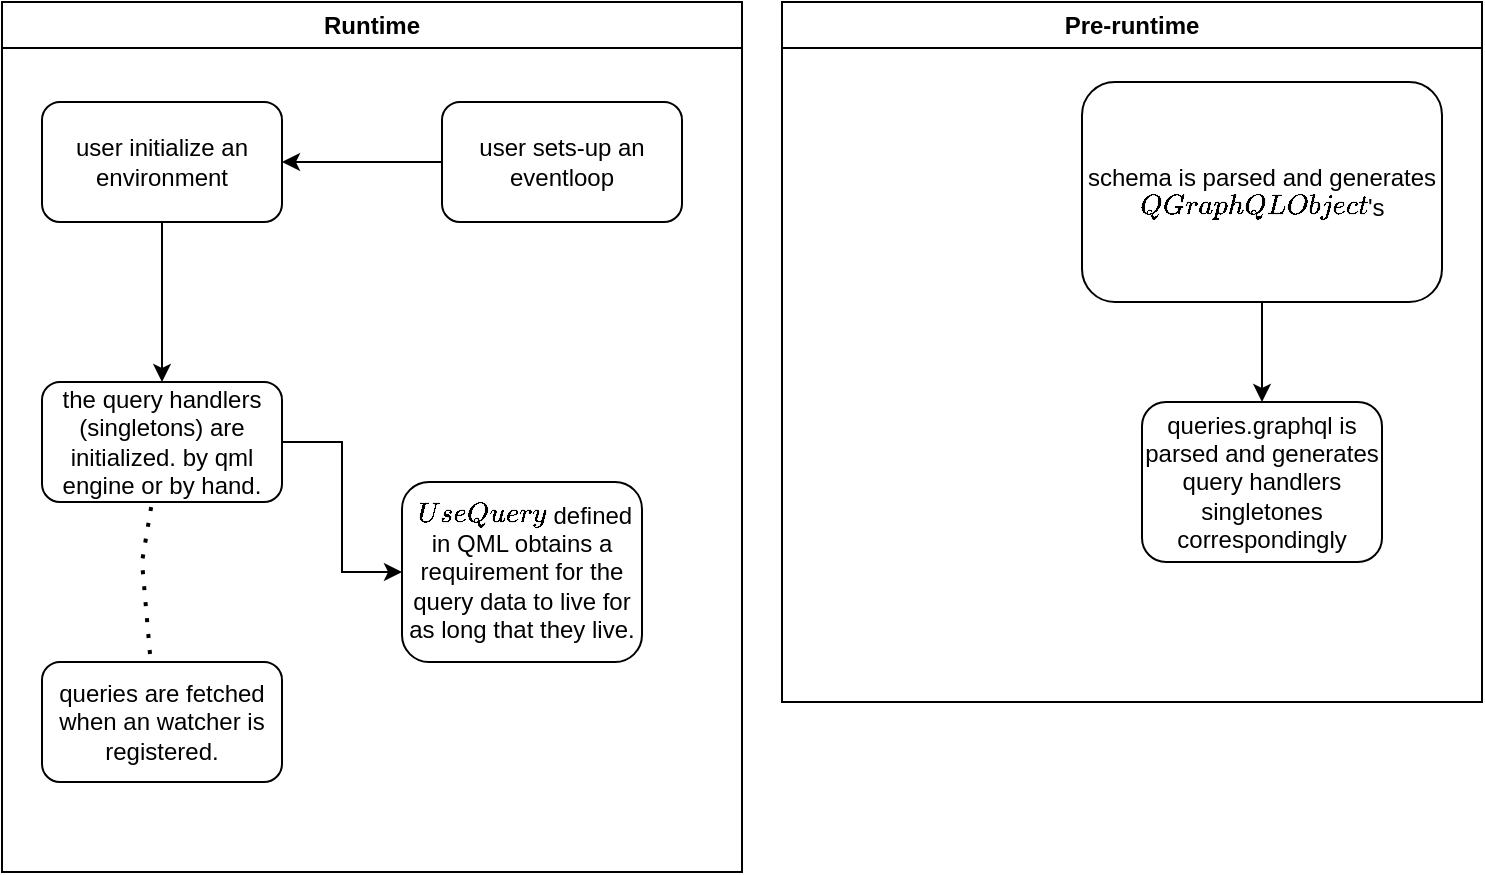 <mxfile version="20.8.20" type="github">
  <diagram id="C5RBs43oDa-KdzZeNtuy" name="v0.2">
    <mxGraphModel dx="1360" dy="807" grid="1" gridSize="10" guides="1" tooltips="1" connect="1" arrows="1" fold="1" page="1" pageScale="1" pageWidth="827" pageHeight="1169" math="0" shadow="0">
      <root>
        <mxCell id="WIyWlLk6GJQsqaUBKTNV-0" />
        <mxCell id="WIyWlLk6GJQsqaUBKTNV-1" parent="WIyWlLk6GJQsqaUBKTNV-0" />
        <mxCell id="EOmv4hRw70twa0YLxiHF-4" value="Pre-runtime&lt;br&gt;" style="swimlane;whiteSpace=wrap;html=1;" parent="WIyWlLk6GJQsqaUBKTNV-1" vertex="1">
          <mxGeometry x="420" y="40" width="350" height="350" as="geometry" />
        </mxCell>
        <mxCell id="EOmv4hRw70twa0YLxiHF-8" value="" style="edgeStyle=orthogonalEdgeStyle;rounded=0;orthogonalLoop=1;jettySize=auto;html=1;" parent="EOmv4hRw70twa0YLxiHF-4" source="EOmv4hRw70twa0YLxiHF-5" target="EOmv4hRw70twa0YLxiHF-7" edge="1">
          <mxGeometry relative="1" as="geometry" />
        </mxCell>
        <mxCell id="EOmv4hRw70twa0YLxiHF-5" value="schema is parsed and generates `QGraphQLObject`&#39;s" style="rounded=1;whiteSpace=wrap;html=1;" parent="EOmv4hRw70twa0YLxiHF-4" vertex="1">
          <mxGeometry x="150" y="40" width="180" height="110" as="geometry" />
        </mxCell>
        <mxCell id="EOmv4hRw70twa0YLxiHF-7" value="queries.graphql is parsed and generates query handlers singletones correspondingly" style="whiteSpace=wrap;html=1;rounded=1;" parent="EOmv4hRw70twa0YLxiHF-4" vertex="1">
          <mxGeometry x="180" y="200" width="120" height="80" as="geometry" />
        </mxCell>
        <mxCell id="vrsXb0neiV9GhgLSQQDM-0" value="Runtime&lt;br&gt;" style="swimlane;whiteSpace=wrap;html=1;" vertex="1" parent="WIyWlLk6GJQsqaUBKTNV-1">
          <mxGeometry x="30" y="40" width="370" height="435" as="geometry" />
        </mxCell>
        <mxCell id="vrsXb0neiV9GhgLSQQDM-3" value="" style="edgeStyle=orthogonalEdgeStyle;rounded=0;orthogonalLoop=1;jettySize=auto;html=1;" edge="1" parent="vrsXb0neiV9GhgLSQQDM-0" source="vrsXb0neiV9GhgLSQQDM-1" target="vrsXb0neiV9GhgLSQQDM-2">
          <mxGeometry relative="1" as="geometry" />
        </mxCell>
        <mxCell id="vrsXb0neiV9GhgLSQQDM-1" value="user sets-up an eventloop" style="rounded=1;whiteSpace=wrap;html=1;" vertex="1" parent="vrsXb0neiV9GhgLSQQDM-0">
          <mxGeometry x="220" y="50" width="120" height="60" as="geometry" />
        </mxCell>
        <mxCell id="vrsXb0neiV9GhgLSQQDM-5" value="" style="edgeStyle=orthogonalEdgeStyle;rounded=0;orthogonalLoop=1;jettySize=auto;html=1;" edge="1" parent="vrsXb0neiV9GhgLSQQDM-0" source="vrsXb0neiV9GhgLSQQDM-2" target="vrsXb0neiV9GhgLSQQDM-4">
          <mxGeometry relative="1" as="geometry" />
        </mxCell>
        <mxCell id="vrsXb0neiV9GhgLSQQDM-2" value="user initialize an environment" style="whiteSpace=wrap;html=1;rounded=1;" vertex="1" parent="vrsXb0neiV9GhgLSQQDM-0">
          <mxGeometry x="20" y="50" width="120" height="60" as="geometry" />
        </mxCell>
        <mxCell id="vrsXb0neiV9GhgLSQQDM-19" value="" style="edgeStyle=orthogonalEdgeStyle;rounded=0;orthogonalLoop=1;jettySize=auto;html=1;" edge="1" parent="vrsXb0neiV9GhgLSQQDM-0" source="vrsXb0neiV9GhgLSQQDM-4" target="vrsXb0neiV9GhgLSQQDM-6">
          <mxGeometry relative="1" as="geometry" />
        </mxCell>
        <mxCell id="vrsXb0neiV9GhgLSQQDM-4" value="the query handlers (singletons) are initialized. by qml engine or by hand." style="whiteSpace=wrap;html=1;rounded=1;" vertex="1" parent="vrsXb0neiV9GhgLSQQDM-0">
          <mxGeometry x="20" y="190" width="120" height="60" as="geometry" />
        </mxCell>
        <mxCell id="vrsXb0neiV9GhgLSQQDM-6" value="&amp;nbsp;`UseQuery` defined in QML obtains a requirement for the query data to live for as long that they live." style="whiteSpace=wrap;html=1;rounded=1;" vertex="1" parent="vrsXb0neiV9GhgLSQQDM-0">
          <mxGeometry x="200" y="240" width="120" height="90" as="geometry" />
        </mxCell>
        <mxCell id="vrsXb0neiV9GhgLSQQDM-15" value="queries are fetched when an watcher is registered." style="whiteSpace=wrap;html=1;rounded=1;" vertex="1" parent="vrsXb0neiV9GhgLSQQDM-0">
          <mxGeometry x="20" y="330" width="120" height="60" as="geometry" />
        </mxCell>
        <mxCell id="vrsXb0neiV9GhgLSQQDM-20" value="" style="endArrow=none;dashed=1;html=1;dashPattern=1 3;strokeWidth=2;rounded=0;exitX=0.45;exitY=-0.067;exitDx=0;exitDy=0;exitPerimeter=0;" edge="1" parent="vrsXb0neiV9GhgLSQQDM-0" source="vrsXb0neiV9GhgLSQQDM-15" target="vrsXb0neiV9GhgLSQQDM-4">
          <mxGeometry width="50" height="50" relative="1" as="geometry">
            <mxPoint x="80" y="320" as="sourcePoint" />
            <mxPoint x="70" y="270" as="targetPoint" />
            <Array as="points">
              <mxPoint x="70" y="280" />
            </Array>
          </mxGeometry>
        </mxCell>
      </root>
    </mxGraphModel>
  </diagram>
</mxfile>
